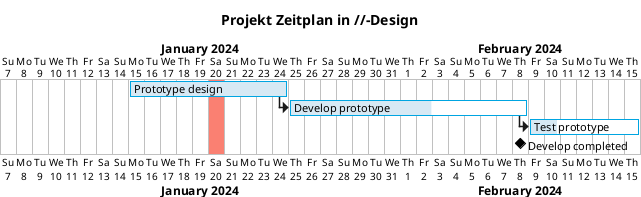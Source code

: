 @startgantt

''Define colors in doubleSlash corporate identity
!define DS_BLUE           #00A5E1
!define DS_LIGHTBLUE      #D7E9F4
!define DS_ORANGE         #FF9F00
!define DS_LIGHTGREY      #C6C6C6
!define DS_GREY           #7A7A7A
!define DS_DARKGREY       #515151

!define SUPERLIGHTGREY    #F8F8F8
!define STEELBLUE25       #374656
!define STEELBLUE40       #8A9DB3
!define BLACK50           #7F7F7F
!define BLACK25           #404040
!define LIGHTGREEN        #D5E8D4

!define TIPBGCOLOR       #FFF6E7
!define TIPBORDERCOLOR   #FFD999

!define FONTNAME          "Helvetica"

<style>
ganttDiagram {
  task {
    BackGroundColor DS_LIGHTBLUE
    LineColor DS_BLUE 
    unstarted {
      BackGroundColor DS_LIGHTBLUE 
      LineColor DS_BLUE
    }
  }
  timeline {
    FontName FONTNAME
  }
}
</style>

'saturday are closed
'sunday are closed

'printscale weekly

title Projekt Zeitplan in //-Design

2024-01-20 is colored in salmon

Project starts 2024-01-07
[Prototype design] starts 2024-01-15

[Prototype design] lasts 10 days
[Develop prototype] lasts 15 days
[Test prototype] lasts 7 days

[Develop prototype] starts at [Prototype design]'s end
[Develop completed] happens at [Develop prototype]'s end

[Test prototype] starts at [Develop prototype]'s end


[Prototype design] is 100% completed
[Develop prototype] is 60% completed
[Test prototype] is 25% completed

@endgantt